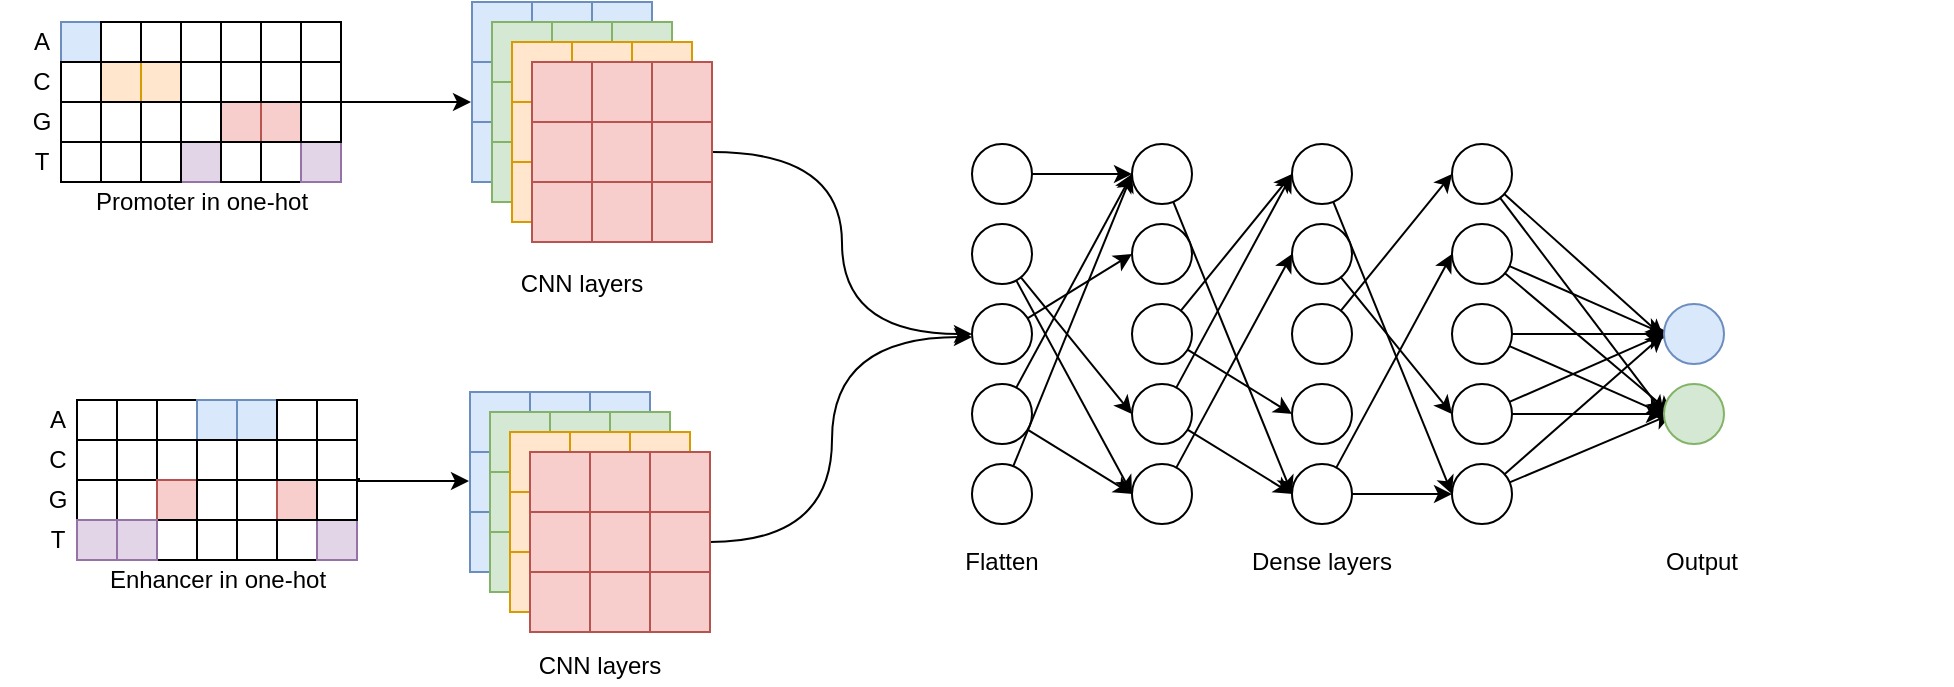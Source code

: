 <mxfile version="14.8.5" type="github">
  <diagram id="KxuiyelQ4g_LW83yEsCo" name="Page-1">
    <mxGraphModel dx="1673" dy="898" grid="1" gridSize="10" guides="1" tooltips="1" connect="1" arrows="1" fold="1" page="1" pageScale="1" pageWidth="4681" pageHeight="3300" math="0" shadow="0">
      <root>
        <mxCell id="0" />
        <mxCell id="1" parent="0" />
        <mxCell id="DCVeUOY5UcHhxP_ibhvg-289" style="edgeStyle=orthogonalEdgeStyle;rounded=0;orthogonalLoop=1;jettySize=auto;html=1;" edge="1" parent="1">
          <mxGeometry relative="1" as="geometry">
            <mxPoint x="529.5" y="220" as="targetPoint" />
            <mxPoint x="464.5" y="220" as="sourcePoint" />
            <Array as="points">
              <mxPoint x="464.5" y="220" />
            </Array>
          </mxGeometry>
        </mxCell>
        <mxCell id="44AiBCDxBOzTBdy34bFM-65" value="&lt;div&gt;Promoter in one-hot&lt;/div&gt;" style="text;html=1;strokeColor=none;fillColor=none;align=center;verticalAlign=middle;whiteSpace=wrap;rounded=0;" parent="1" vertex="1">
          <mxGeometry x="314.5" y="260" width="160" height="20" as="geometry" />
        </mxCell>
        <mxCell id="DCVeUOY5UcHhxP_ibhvg-291" style="edgeStyle=orthogonalEdgeStyle;rounded=0;orthogonalLoop=1;jettySize=auto;html=1;exitX=1;exitY=1;exitDx=0;exitDy=0;" edge="1" parent="1">
          <mxGeometry relative="1" as="geometry">
            <mxPoint x="473.5" y="408" as="sourcePoint" />
            <mxPoint x="528.5" y="409.5" as="targetPoint" />
            <Array as="points">
              <mxPoint x="473.5" y="409.5" />
            </Array>
          </mxGeometry>
        </mxCell>
        <mxCell id="DCVeUOY5UcHhxP_ibhvg-327" value="G" style="text;html=1;strokeColor=none;fillColor=none;align=center;verticalAlign=middle;whiteSpace=wrap;rounded=0;" vertex="1" parent="1">
          <mxGeometry x="294.5" y="220" width="40" height="20" as="geometry" />
        </mxCell>
        <mxCell id="DCVeUOY5UcHhxP_ibhvg-328" value="T" style="text;html=1;strokeColor=none;fillColor=none;align=center;verticalAlign=middle;whiteSpace=wrap;rounded=0;" vertex="1" parent="1">
          <mxGeometry x="294.5" y="240" width="40" height="20" as="geometry" />
        </mxCell>
        <mxCell id="DCVeUOY5UcHhxP_ibhvg-329" value="&lt;div&gt;A&lt;/div&gt;" style="text;html=1;strokeColor=none;fillColor=none;align=center;verticalAlign=middle;whiteSpace=wrap;rounded=0;" vertex="1" parent="1">
          <mxGeometry x="294.5" y="180" width="40" height="20" as="geometry" />
        </mxCell>
        <mxCell id="DCVeUOY5UcHhxP_ibhvg-330" value="C" style="text;html=1;strokeColor=none;fillColor=none;align=center;verticalAlign=middle;whiteSpace=wrap;rounded=0;" vertex="1" parent="1">
          <mxGeometry x="294.5" y="200" width="40" height="20" as="geometry" />
        </mxCell>
        <mxCell id="DCVeUOY5UcHhxP_ibhvg-331" value="" style="whiteSpace=wrap;html=1;aspect=fixed;fillColor=#dae8fc;strokeColor=#6c8ebf;" vertex="1" parent="1">
          <mxGeometry x="324.5" y="180" width="20" height="20" as="geometry" />
        </mxCell>
        <mxCell id="DCVeUOY5UcHhxP_ibhvg-332" value="" style="whiteSpace=wrap;html=1;aspect=fixed;" vertex="1" parent="1">
          <mxGeometry x="344.5" y="200" width="20" height="20" as="geometry" />
        </mxCell>
        <mxCell id="DCVeUOY5UcHhxP_ibhvg-333" value="" style="whiteSpace=wrap;html=1;aspect=fixed;fillColor=#ffe6cc;strokeColor=#d79b00;" vertex="1" parent="1">
          <mxGeometry x="344.5" y="200" width="20" height="20" as="geometry" />
        </mxCell>
        <mxCell id="DCVeUOY5UcHhxP_ibhvg-334" value="" style="whiteSpace=wrap;html=1;aspect=fixed;fillColor=#ffe6cc;strokeColor=#d79b00;" vertex="1" parent="1">
          <mxGeometry x="364.5" y="200" width="20" height="20" as="geometry" />
        </mxCell>
        <mxCell id="DCVeUOY5UcHhxP_ibhvg-335" value="" style="whiteSpace=wrap;html=1;aspect=fixed;fillColor=#e1d5e7;strokeColor=#9673a6;" vertex="1" parent="1">
          <mxGeometry x="384.5" y="240" width="20" height="20" as="geometry" />
        </mxCell>
        <mxCell id="DCVeUOY5UcHhxP_ibhvg-336" value="" style="whiteSpace=wrap;html=1;aspect=fixed;fillColor=#f8cecc;strokeColor=#b85450;" vertex="1" parent="1">
          <mxGeometry x="404.5" y="220" width="20" height="20" as="geometry" />
        </mxCell>
        <mxCell id="DCVeUOY5UcHhxP_ibhvg-337" value="" style="whiteSpace=wrap;html=1;aspect=fixed;fillColor=#f8cecc;strokeColor=#b85450;" vertex="1" parent="1">
          <mxGeometry x="424.5" y="220" width="20" height="20" as="geometry" />
        </mxCell>
        <mxCell id="DCVeUOY5UcHhxP_ibhvg-338" value="" style="rounded=0;whiteSpace=wrap;html=1;" vertex="1" parent="1">
          <mxGeometry x="324.5" y="200" width="20" height="20" as="geometry" />
        </mxCell>
        <mxCell id="DCVeUOY5UcHhxP_ibhvg-339" value="" style="rounded=0;whiteSpace=wrap;html=1;" vertex="1" parent="1">
          <mxGeometry x="324.5" y="220" width="20" height="20" as="geometry" />
        </mxCell>
        <mxCell id="DCVeUOY5UcHhxP_ibhvg-340" value="" style="rounded=0;whiteSpace=wrap;html=1;" vertex="1" parent="1">
          <mxGeometry x="344.5" y="220" width="20" height="20" as="geometry" />
        </mxCell>
        <mxCell id="DCVeUOY5UcHhxP_ibhvg-341" value="" style="rounded=0;whiteSpace=wrap;html=1;" vertex="1" parent="1">
          <mxGeometry x="364.5" y="220" width="20" height="20" as="geometry" />
        </mxCell>
        <mxCell id="DCVeUOY5UcHhxP_ibhvg-342" value="" style="rounded=0;whiteSpace=wrap;html=1;" vertex="1" parent="1">
          <mxGeometry x="384.5" y="220" width="20" height="20" as="geometry" />
        </mxCell>
        <mxCell id="DCVeUOY5UcHhxP_ibhvg-343" value="" style="rounded=0;whiteSpace=wrap;html=1;" vertex="1" parent="1">
          <mxGeometry x="364.5" y="240" width="20" height="20" as="geometry" />
        </mxCell>
        <mxCell id="DCVeUOY5UcHhxP_ibhvg-344" value="" style="rounded=0;whiteSpace=wrap;html=1;" vertex="1" parent="1">
          <mxGeometry x="324.5" y="240" width="20" height="20" as="geometry" />
        </mxCell>
        <mxCell id="DCVeUOY5UcHhxP_ibhvg-345" value="" style="rounded=0;whiteSpace=wrap;html=1;" vertex="1" parent="1">
          <mxGeometry x="344.5" y="240" width="20" height="20" as="geometry" />
        </mxCell>
        <mxCell id="DCVeUOY5UcHhxP_ibhvg-346" value="" style="rounded=0;whiteSpace=wrap;html=1;" vertex="1" parent="1">
          <mxGeometry x="404.5" y="240" width="20" height="20" as="geometry" />
        </mxCell>
        <mxCell id="DCVeUOY5UcHhxP_ibhvg-347" value="" style="rounded=0;whiteSpace=wrap;html=1;" vertex="1" parent="1">
          <mxGeometry x="424.5" y="240" width="20" height="20" as="geometry" />
        </mxCell>
        <mxCell id="DCVeUOY5UcHhxP_ibhvg-348" value="" style="rounded=0;whiteSpace=wrap;html=1;" vertex="1" parent="1">
          <mxGeometry x="344.5" y="180" width="20" height="20" as="geometry" />
        </mxCell>
        <mxCell id="DCVeUOY5UcHhxP_ibhvg-349" value="" style="rounded=0;whiteSpace=wrap;html=1;" vertex="1" parent="1">
          <mxGeometry x="364.5" y="180" width="20" height="20" as="geometry" />
        </mxCell>
        <mxCell id="DCVeUOY5UcHhxP_ibhvg-350" value="" style="rounded=0;whiteSpace=wrap;html=1;" vertex="1" parent="1">
          <mxGeometry x="384.5" y="180" width="20" height="20" as="geometry" />
        </mxCell>
        <mxCell id="DCVeUOY5UcHhxP_ibhvg-351" value="" style="rounded=0;whiteSpace=wrap;html=1;" vertex="1" parent="1">
          <mxGeometry x="404.5" y="180" width="20" height="20" as="geometry" />
        </mxCell>
        <mxCell id="DCVeUOY5UcHhxP_ibhvg-352" value="" style="rounded=0;whiteSpace=wrap;html=1;" vertex="1" parent="1">
          <mxGeometry x="384.5" y="200" width="20" height="20" as="geometry" />
        </mxCell>
        <mxCell id="DCVeUOY5UcHhxP_ibhvg-353" value="" style="rounded=0;whiteSpace=wrap;html=1;" vertex="1" parent="1">
          <mxGeometry x="404.5" y="200" width="20" height="20" as="geometry" />
        </mxCell>
        <mxCell id="DCVeUOY5UcHhxP_ibhvg-354" value="" style="rounded=0;whiteSpace=wrap;html=1;" vertex="1" parent="1">
          <mxGeometry x="424.5" y="200" width="20" height="20" as="geometry" />
        </mxCell>
        <mxCell id="DCVeUOY5UcHhxP_ibhvg-355" value="" style="rounded=0;whiteSpace=wrap;html=1;" vertex="1" parent="1">
          <mxGeometry x="424.5" y="180" width="20" height="20" as="geometry" />
        </mxCell>
        <mxCell id="DCVeUOY5UcHhxP_ibhvg-356" value="" style="whiteSpace=wrap;html=1;aspect=fixed;fillColor=#e1d5e7;strokeColor=#9673a6;" vertex="1" parent="1">
          <mxGeometry x="444.5" y="240" width="20" height="20" as="geometry" />
        </mxCell>
        <mxCell id="DCVeUOY5UcHhxP_ibhvg-357" value="" style="rounded=0;whiteSpace=wrap;html=1;" vertex="1" parent="1">
          <mxGeometry x="444.5" y="220" width="20" height="20" as="geometry" />
        </mxCell>
        <mxCell id="DCVeUOY5UcHhxP_ibhvg-358" value="" style="rounded=0;whiteSpace=wrap;html=1;" vertex="1" parent="1">
          <mxGeometry x="444.5" y="180" width="20" height="20" as="geometry" />
        </mxCell>
        <mxCell id="DCVeUOY5UcHhxP_ibhvg-359" value="" style="rounded=0;whiteSpace=wrap;html=1;" vertex="1" parent="1">
          <mxGeometry x="444.5" y="200" width="20" height="20" as="geometry" />
        </mxCell>
        <mxCell id="DCVeUOY5UcHhxP_ibhvg-360" value="&lt;div&gt;Enhancer in one-hot&lt;/div&gt;" style="text;html=1;strokeColor=none;fillColor=none;align=center;verticalAlign=middle;whiteSpace=wrap;rounded=0;" vertex="1" parent="1">
          <mxGeometry x="322.5" y="449" width="160" height="20" as="geometry" />
        </mxCell>
        <mxCell id="DCVeUOY5UcHhxP_ibhvg-361" value="G" style="text;html=1;strokeColor=none;fillColor=none;align=center;verticalAlign=middle;whiteSpace=wrap;rounded=0;" vertex="1" parent="1">
          <mxGeometry x="302.5" y="409" width="40" height="20" as="geometry" />
        </mxCell>
        <mxCell id="DCVeUOY5UcHhxP_ibhvg-362" value="T" style="text;html=1;strokeColor=none;fillColor=none;align=center;verticalAlign=middle;whiteSpace=wrap;rounded=0;" vertex="1" parent="1">
          <mxGeometry x="302.5" y="429" width="40" height="20" as="geometry" />
        </mxCell>
        <mxCell id="DCVeUOY5UcHhxP_ibhvg-363" value="&lt;div&gt;A&lt;/div&gt;" style="text;html=1;strokeColor=none;fillColor=none;align=center;verticalAlign=middle;whiteSpace=wrap;rounded=0;" vertex="1" parent="1">
          <mxGeometry x="302.5" y="369" width="40" height="20" as="geometry" />
        </mxCell>
        <mxCell id="DCVeUOY5UcHhxP_ibhvg-364" value="C" style="text;html=1;strokeColor=none;fillColor=none;align=center;verticalAlign=middle;whiteSpace=wrap;rounded=0;" vertex="1" parent="1">
          <mxGeometry x="302.5" y="389" width="40" height="20" as="geometry" />
        </mxCell>
        <mxCell id="DCVeUOY5UcHhxP_ibhvg-365" value="" style="whiteSpace=wrap;html=1;aspect=fixed;" vertex="1" parent="1">
          <mxGeometry x="332.5" y="369" width="20" height="20" as="geometry" />
        </mxCell>
        <mxCell id="DCVeUOY5UcHhxP_ibhvg-366" value="" style="whiteSpace=wrap;html=1;aspect=fixed;" vertex="1" parent="1">
          <mxGeometry x="352.5" y="389" width="20" height="20" as="geometry" />
        </mxCell>
        <mxCell id="DCVeUOY5UcHhxP_ibhvg-367" value="" style="whiteSpace=wrap;html=1;aspect=fixed;" vertex="1" parent="1">
          <mxGeometry x="352.5" y="389" width="20" height="20" as="geometry" />
        </mxCell>
        <mxCell id="DCVeUOY5UcHhxP_ibhvg-368" value="" style="whiteSpace=wrap;html=1;aspect=fixed;" vertex="1" parent="1">
          <mxGeometry x="372.5" y="389" width="20" height="20" as="geometry" />
        </mxCell>
        <mxCell id="DCVeUOY5UcHhxP_ibhvg-369" value="" style="whiteSpace=wrap;html=1;aspect=fixed;" vertex="1" parent="1">
          <mxGeometry x="392.5" y="429" width="20" height="20" as="geometry" />
        </mxCell>
        <mxCell id="DCVeUOY5UcHhxP_ibhvg-370" value="" style="whiteSpace=wrap;html=1;aspect=fixed;" vertex="1" parent="1">
          <mxGeometry x="412.5" y="409" width="20" height="20" as="geometry" />
        </mxCell>
        <mxCell id="DCVeUOY5UcHhxP_ibhvg-371" value="" style="whiteSpace=wrap;html=1;aspect=fixed;fillColor=#f8cecc;strokeColor=#b85450;" vertex="1" parent="1">
          <mxGeometry x="432.5" y="409" width="20" height="20" as="geometry" />
        </mxCell>
        <mxCell id="DCVeUOY5UcHhxP_ibhvg-372" value="" style="rounded=0;whiteSpace=wrap;html=1;" vertex="1" parent="1">
          <mxGeometry x="332.5" y="389" width="20" height="20" as="geometry" />
        </mxCell>
        <mxCell id="DCVeUOY5UcHhxP_ibhvg-373" value="" style="rounded=0;whiteSpace=wrap;html=1;" vertex="1" parent="1">
          <mxGeometry x="332.5" y="409" width="20" height="20" as="geometry" />
        </mxCell>
        <mxCell id="DCVeUOY5UcHhxP_ibhvg-374" value="" style="rounded=0;whiteSpace=wrap;html=1;" vertex="1" parent="1">
          <mxGeometry x="352.5" y="409" width="20" height="20" as="geometry" />
        </mxCell>
        <mxCell id="DCVeUOY5UcHhxP_ibhvg-375" value="" style="rounded=0;whiteSpace=wrap;html=1;fillColor=#f8cecc;strokeColor=#b85450;" vertex="1" parent="1">
          <mxGeometry x="372.5" y="409" width="20" height="20" as="geometry" />
        </mxCell>
        <mxCell id="DCVeUOY5UcHhxP_ibhvg-376" value="" style="rounded=0;whiteSpace=wrap;html=1;" vertex="1" parent="1">
          <mxGeometry x="392.5" y="409" width="20" height="20" as="geometry" />
        </mxCell>
        <mxCell id="DCVeUOY5UcHhxP_ibhvg-377" value="" style="rounded=0;whiteSpace=wrap;html=1;" vertex="1" parent="1">
          <mxGeometry x="372.5" y="429" width="20" height="20" as="geometry" />
        </mxCell>
        <mxCell id="DCVeUOY5UcHhxP_ibhvg-378" value="" style="rounded=0;whiteSpace=wrap;html=1;fillColor=#e1d5e7;strokeColor=#9673a6;" vertex="1" parent="1">
          <mxGeometry x="332.5" y="429" width="20" height="20" as="geometry" />
        </mxCell>
        <mxCell id="DCVeUOY5UcHhxP_ibhvg-379" value="" style="rounded=0;whiteSpace=wrap;html=1;fillColor=#e1d5e7;strokeColor=#9673a6;" vertex="1" parent="1">
          <mxGeometry x="352.5" y="429" width="20" height="20" as="geometry" />
        </mxCell>
        <mxCell id="DCVeUOY5UcHhxP_ibhvg-380" value="" style="rounded=0;whiteSpace=wrap;html=1;" vertex="1" parent="1">
          <mxGeometry x="412.5" y="429" width="20" height="20" as="geometry" />
        </mxCell>
        <mxCell id="DCVeUOY5UcHhxP_ibhvg-381" value="" style="rounded=0;whiteSpace=wrap;html=1;" vertex="1" parent="1">
          <mxGeometry x="432.5" y="429" width="20" height="20" as="geometry" />
        </mxCell>
        <mxCell id="DCVeUOY5UcHhxP_ibhvg-382" value="" style="rounded=0;whiteSpace=wrap;html=1;" vertex="1" parent="1">
          <mxGeometry x="352.5" y="369" width="20" height="20" as="geometry" />
        </mxCell>
        <mxCell id="DCVeUOY5UcHhxP_ibhvg-383" value="" style="rounded=0;whiteSpace=wrap;html=1;" vertex="1" parent="1">
          <mxGeometry x="372.5" y="369" width="20" height="20" as="geometry" />
        </mxCell>
        <mxCell id="DCVeUOY5UcHhxP_ibhvg-384" value="" style="rounded=0;whiteSpace=wrap;html=1;fillColor=#dae8fc;strokeColor=#6c8ebf;" vertex="1" parent="1">
          <mxGeometry x="392.5" y="369" width="20" height="20" as="geometry" />
        </mxCell>
        <mxCell id="DCVeUOY5UcHhxP_ibhvg-385" value="" style="rounded=0;whiteSpace=wrap;html=1;fillColor=#dae8fc;strokeColor=#6c8ebf;" vertex="1" parent="1">
          <mxGeometry x="412.5" y="369" width="20" height="20" as="geometry" />
        </mxCell>
        <mxCell id="DCVeUOY5UcHhxP_ibhvg-386" value="" style="rounded=0;whiteSpace=wrap;html=1;" vertex="1" parent="1">
          <mxGeometry x="392.5" y="389" width="20" height="20" as="geometry" />
        </mxCell>
        <mxCell id="DCVeUOY5UcHhxP_ibhvg-387" value="" style="rounded=0;whiteSpace=wrap;html=1;" vertex="1" parent="1">
          <mxGeometry x="412.5" y="389" width="20" height="20" as="geometry" />
        </mxCell>
        <mxCell id="DCVeUOY5UcHhxP_ibhvg-388" value="" style="rounded=0;whiteSpace=wrap;html=1;" vertex="1" parent="1">
          <mxGeometry x="432.5" y="389" width="20" height="20" as="geometry" />
        </mxCell>
        <mxCell id="DCVeUOY5UcHhxP_ibhvg-389" value="" style="rounded=0;whiteSpace=wrap;html=1;" vertex="1" parent="1">
          <mxGeometry x="432.5" y="369" width="20" height="20" as="geometry" />
        </mxCell>
        <mxCell id="DCVeUOY5UcHhxP_ibhvg-390" value="" style="whiteSpace=wrap;html=1;aspect=fixed;fillColor=#e1d5e7;strokeColor=#9673a6;" vertex="1" parent="1">
          <mxGeometry x="452.5" y="429" width="20" height="20" as="geometry" />
        </mxCell>
        <mxCell id="DCVeUOY5UcHhxP_ibhvg-391" value="" style="rounded=0;whiteSpace=wrap;html=1;" vertex="1" parent="1">
          <mxGeometry x="452.5" y="409" width="20" height="20" as="geometry" />
        </mxCell>
        <mxCell id="DCVeUOY5UcHhxP_ibhvg-392" value="" style="rounded=0;whiteSpace=wrap;html=1;" vertex="1" parent="1">
          <mxGeometry x="452.5" y="369" width="20" height="20" as="geometry" />
        </mxCell>
        <mxCell id="DCVeUOY5UcHhxP_ibhvg-393" value="" style="rounded=0;whiteSpace=wrap;html=1;" vertex="1" parent="1">
          <mxGeometry x="452.5" y="389" width="20" height="20" as="geometry" />
        </mxCell>
        <mxCell id="DCVeUOY5UcHhxP_ibhvg-394" style="edgeStyle=none;rounded=0;orthogonalLoop=1;jettySize=auto;html=1;entryX=0;entryY=0.5;entryDx=0;entryDy=0;" edge="1" parent="1" source="DCVeUOY5UcHhxP_ibhvg-395" target="DCVeUOY5UcHhxP_ibhvg-407">
          <mxGeometry relative="1" as="geometry" />
        </mxCell>
        <mxCell id="DCVeUOY5UcHhxP_ibhvg-395" value="" style="ellipse;whiteSpace=wrap;html=1;aspect=fixed;" vertex="1" parent="1">
          <mxGeometry x="780" y="241" width="30" height="30" as="geometry" />
        </mxCell>
        <mxCell id="DCVeUOY5UcHhxP_ibhvg-396" style="edgeStyle=none;rounded=1;jumpSize=20;orthogonalLoop=1;jettySize=auto;html=1;entryX=0;entryY=0.5;entryDx=0;entryDy=0;strokeWidth=1;" edge="1" parent="1" source="DCVeUOY5UcHhxP_ibhvg-398" target="DCVeUOY5UcHhxP_ibhvg-416">
          <mxGeometry relative="1" as="geometry" />
        </mxCell>
        <mxCell id="DCVeUOY5UcHhxP_ibhvg-397" style="edgeStyle=none;rounded=1;jumpSize=20;orthogonalLoop=1;jettySize=auto;html=1;entryX=0;entryY=0.5;entryDx=0;entryDy=0;strokeWidth=1;" edge="1" parent="1" source="DCVeUOY5UcHhxP_ibhvg-398" target="DCVeUOY5UcHhxP_ibhvg-414">
          <mxGeometry relative="1" as="geometry" />
        </mxCell>
        <mxCell id="DCVeUOY5UcHhxP_ibhvg-398" value="" style="ellipse;whiteSpace=wrap;html=1;aspect=fixed;" vertex="1" parent="1">
          <mxGeometry x="780" y="281" width="30" height="30" as="geometry" />
        </mxCell>
        <mxCell id="DCVeUOY5UcHhxP_ibhvg-399" style="rounded=1;jumpSize=20;orthogonalLoop=1;jettySize=auto;html=1;entryX=0;entryY=0.5;entryDx=0;entryDy=0;strokeWidth=1;" edge="1" parent="1" source="DCVeUOY5UcHhxP_ibhvg-400" target="DCVeUOY5UcHhxP_ibhvg-408">
          <mxGeometry relative="1" as="geometry" />
        </mxCell>
        <mxCell id="DCVeUOY5UcHhxP_ibhvg-400" value="" style="ellipse;whiteSpace=wrap;html=1;aspect=fixed;" vertex="1" parent="1">
          <mxGeometry x="780" y="321" width="30" height="30" as="geometry" />
        </mxCell>
        <mxCell id="DCVeUOY5UcHhxP_ibhvg-401" style="rounded=1;jumpSize=20;orthogonalLoop=1;jettySize=auto;html=1;entryX=0;entryY=0.5;entryDx=0;entryDy=0;strokeWidth=1;" edge="1" parent="1" source="DCVeUOY5UcHhxP_ibhvg-403" target="DCVeUOY5UcHhxP_ibhvg-407">
          <mxGeometry relative="1" as="geometry" />
        </mxCell>
        <mxCell id="DCVeUOY5UcHhxP_ibhvg-402" style="edgeStyle=none;rounded=1;jumpSize=20;orthogonalLoop=1;jettySize=auto;html=1;entryX=0;entryY=0.5;entryDx=0;entryDy=0;strokeWidth=1;" edge="1" parent="1" source="DCVeUOY5UcHhxP_ibhvg-403" target="DCVeUOY5UcHhxP_ibhvg-416">
          <mxGeometry relative="1" as="geometry" />
        </mxCell>
        <mxCell id="DCVeUOY5UcHhxP_ibhvg-403" value="" style="ellipse;whiteSpace=wrap;html=1;aspect=fixed;" vertex="1" parent="1">
          <mxGeometry x="780" y="361" width="30" height="30" as="geometry" />
        </mxCell>
        <mxCell id="DCVeUOY5UcHhxP_ibhvg-404" style="edgeStyle=none;rounded=1;jumpSize=20;orthogonalLoop=1;jettySize=auto;html=1;entryX=0;entryY=0.5;entryDx=0;entryDy=0;strokeWidth=1;" edge="1" parent="1" source="DCVeUOY5UcHhxP_ibhvg-405" target="DCVeUOY5UcHhxP_ibhvg-407">
          <mxGeometry relative="1" as="geometry" />
        </mxCell>
        <mxCell id="DCVeUOY5UcHhxP_ibhvg-405" value="" style="ellipse;whiteSpace=wrap;html=1;aspect=fixed;" vertex="1" parent="1">
          <mxGeometry x="780" y="401" width="30" height="30" as="geometry" />
        </mxCell>
        <mxCell id="DCVeUOY5UcHhxP_ibhvg-406" style="edgeStyle=none;rounded=1;jumpSize=20;orthogonalLoop=1;jettySize=auto;html=1;entryX=0;entryY=0.5;entryDx=0;entryDy=0;strokeWidth=1;" edge="1" parent="1" source="DCVeUOY5UcHhxP_ibhvg-407" target="DCVeUOY5UcHhxP_ibhvg-428">
          <mxGeometry relative="1" as="geometry" />
        </mxCell>
        <mxCell id="DCVeUOY5UcHhxP_ibhvg-407" value="" style="ellipse;whiteSpace=wrap;html=1;aspect=fixed;" vertex="1" parent="1">
          <mxGeometry x="860" y="241" width="30" height="30" as="geometry" />
        </mxCell>
        <mxCell id="DCVeUOY5UcHhxP_ibhvg-408" value="" style="ellipse;whiteSpace=wrap;html=1;aspect=fixed;" vertex="1" parent="1">
          <mxGeometry x="860" y="281" width="30" height="30" as="geometry" />
        </mxCell>
        <mxCell id="DCVeUOY5UcHhxP_ibhvg-409" style="edgeStyle=none;rounded=1;jumpSize=20;orthogonalLoop=1;jettySize=auto;html=1;entryX=0;entryY=0.5;entryDx=0;entryDy=0;strokeWidth=1;" edge="1" parent="1" source="DCVeUOY5UcHhxP_ibhvg-411" target="DCVeUOY5UcHhxP_ibhvg-425">
          <mxGeometry relative="1" as="geometry" />
        </mxCell>
        <mxCell id="DCVeUOY5UcHhxP_ibhvg-410" style="edgeStyle=none;rounded=1;jumpSize=20;orthogonalLoop=1;jettySize=auto;html=1;entryX=0;entryY=0.5;entryDx=0;entryDy=0;strokeWidth=1;" edge="1" parent="1" source="DCVeUOY5UcHhxP_ibhvg-411" target="DCVeUOY5UcHhxP_ibhvg-420">
          <mxGeometry relative="1" as="geometry" />
        </mxCell>
        <mxCell id="DCVeUOY5UcHhxP_ibhvg-411" value="" style="ellipse;whiteSpace=wrap;html=1;aspect=fixed;" vertex="1" parent="1">
          <mxGeometry x="860" y="321" width="30" height="30" as="geometry" />
        </mxCell>
        <mxCell id="DCVeUOY5UcHhxP_ibhvg-412" style="edgeStyle=none;rounded=1;jumpSize=20;orthogonalLoop=1;jettySize=auto;html=1;entryX=0;entryY=0.5;entryDx=0;entryDy=0;strokeWidth=1;" edge="1" parent="1" source="DCVeUOY5UcHhxP_ibhvg-414" target="DCVeUOY5UcHhxP_ibhvg-420">
          <mxGeometry relative="1" as="geometry" />
        </mxCell>
        <mxCell id="DCVeUOY5UcHhxP_ibhvg-413" style="edgeStyle=none;rounded=1;jumpSize=20;orthogonalLoop=1;jettySize=auto;html=1;entryX=0;entryY=0.5;entryDx=0;entryDy=0;strokeWidth=1;" edge="1" parent="1" source="DCVeUOY5UcHhxP_ibhvg-414" target="DCVeUOY5UcHhxP_ibhvg-428">
          <mxGeometry relative="1" as="geometry" />
        </mxCell>
        <mxCell id="DCVeUOY5UcHhxP_ibhvg-414" value="" style="ellipse;whiteSpace=wrap;html=1;aspect=fixed;" vertex="1" parent="1">
          <mxGeometry x="860" y="361" width="30" height="30" as="geometry" />
        </mxCell>
        <mxCell id="DCVeUOY5UcHhxP_ibhvg-415" style="edgeStyle=none;rounded=1;jumpSize=20;orthogonalLoop=1;jettySize=auto;html=1;entryX=0;entryY=0.5;entryDx=0;entryDy=0;strokeWidth=1;" edge="1" parent="1" source="DCVeUOY5UcHhxP_ibhvg-416" target="DCVeUOY5UcHhxP_ibhvg-422">
          <mxGeometry relative="1" as="geometry" />
        </mxCell>
        <mxCell id="DCVeUOY5UcHhxP_ibhvg-416" value="" style="ellipse;whiteSpace=wrap;html=1;aspect=fixed;" vertex="1" parent="1">
          <mxGeometry x="860" y="401" width="30" height="30" as="geometry" />
        </mxCell>
        <mxCell id="DCVeUOY5UcHhxP_ibhvg-417" value="Dense layers" style="text;html=1;strokeColor=none;fillColor=none;align=center;verticalAlign=middle;whiteSpace=wrap;rounded=0;" vertex="1" parent="1">
          <mxGeometry x="830" y="440" width="250" height="20" as="geometry" />
        </mxCell>
        <mxCell id="DCVeUOY5UcHhxP_ibhvg-418" value="Flatten" style="text;html=1;strokeColor=none;fillColor=none;align=center;verticalAlign=middle;whiteSpace=wrap;rounded=0;" vertex="1" parent="1">
          <mxGeometry x="670" y="440" width="250" height="20" as="geometry" />
        </mxCell>
        <mxCell id="DCVeUOY5UcHhxP_ibhvg-419" style="edgeStyle=none;rounded=1;jumpSize=20;orthogonalLoop=1;jettySize=auto;html=1;entryX=0;entryY=0.5;entryDx=0;entryDy=0;strokeWidth=1;" edge="1" parent="1" source="DCVeUOY5UcHhxP_ibhvg-420" target="DCVeUOY5UcHhxP_ibhvg-443">
          <mxGeometry relative="1" as="geometry" />
        </mxCell>
        <mxCell id="DCVeUOY5UcHhxP_ibhvg-420" value="" style="ellipse;whiteSpace=wrap;html=1;aspect=fixed;" vertex="1" parent="1">
          <mxGeometry x="940" y="241" width="30" height="30" as="geometry" />
        </mxCell>
        <mxCell id="DCVeUOY5UcHhxP_ibhvg-421" style="edgeStyle=none;rounded=1;jumpSize=20;orthogonalLoop=1;jettySize=auto;html=1;entryX=0;entryY=0.5;entryDx=0;entryDy=0;strokeWidth=1;" edge="1" parent="1" source="DCVeUOY5UcHhxP_ibhvg-422" target="DCVeUOY5UcHhxP_ibhvg-440">
          <mxGeometry relative="1" as="geometry" />
        </mxCell>
        <mxCell id="DCVeUOY5UcHhxP_ibhvg-422" value="" style="ellipse;whiteSpace=wrap;html=1;aspect=fixed;" vertex="1" parent="1">
          <mxGeometry x="940" y="281" width="30" height="30" as="geometry" />
        </mxCell>
        <mxCell id="DCVeUOY5UcHhxP_ibhvg-423" style="edgeStyle=none;rounded=1;jumpSize=20;orthogonalLoop=1;jettySize=auto;html=1;entryX=0;entryY=0.5;entryDx=0;entryDy=0;strokeWidth=1;" edge="1" parent="1" source="DCVeUOY5UcHhxP_ibhvg-424" target="DCVeUOY5UcHhxP_ibhvg-431">
          <mxGeometry relative="1" as="geometry" />
        </mxCell>
        <mxCell id="DCVeUOY5UcHhxP_ibhvg-424" value="" style="ellipse;whiteSpace=wrap;html=1;aspect=fixed;" vertex="1" parent="1">
          <mxGeometry x="940" y="321" width="30" height="30" as="geometry" />
        </mxCell>
        <mxCell id="DCVeUOY5UcHhxP_ibhvg-425" value="" style="ellipse;whiteSpace=wrap;html=1;aspect=fixed;" vertex="1" parent="1">
          <mxGeometry x="940" y="361" width="30" height="30" as="geometry" />
        </mxCell>
        <mxCell id="DCVeUOY5UcHhxP_ibhvg-426" style="edgeStyle=none;rounded=1;jumpSize=20;orthogonalLoop=1;jettySize=auto;html=1;entryX=0;entryY=0.5;entryDx=0;entryDy=0;strokeWidth=1;" edge="1" parent="1" source="DCVeUOY5UcHhxP_ibhvg-428" target="DCVeUOY5UcHhxP_ibhvg-434">
          <mxGeometry relative="1" as="geometry" />
        </mxCell>
        <mxCell id="DCVeUOY5UcHhxP_ibhvg-427" style="edgeStyle=none;rounded=1;jumpSize=20;orthogonalLoop=1;jettySize=auto;html=1;entryX=0;entryY=0.5;entryDx=0;entryDy=0;strokeWidth=1;" edge="1" parent="1" source="DCVeUOY5UcHhxP_ibhvg-428" target="DCVeUOY5UcHhxP_ibhvg-443">
          <mxGeometry relative="1" as="geometry" />
        </mxCell>
        <mxCell id="DCVeUOY5UcHhxP_ibhvg-428" value="" style="ellipse;whiteSpace=wrap;html=1;aspect=fixed;" vertex="1" parent="1">
          <mxGeometry x="940" y="401" width="30" height="30" as="geometry" />
        </mxCell>
        <mxCell id="DCVeUOY5UcHhxP_ibhvg-429" style="edgeStyle=none;rounded=1;jumpSize=20;orthogonalLoop=1;jettySize=auto;html=1;entryX=0;entryY=0.5;entryDx=0;entryDy=0;strokeWidth=1;" edge="1" parent="1" source="DCVeUOY5UcHhxP_ibhvg-431" target="DCVeUOY5UcHhxP_ibhvg-446">
          <mxGeometry relative="1" as="geometry" />
        </mxCell>
        <mxCell id="DCVeUOY5UcHhxP_ibhvg-430" style="edgeStyle=none;rounded=1;jumpSize=20;orthogonalLoop=1;jettySize=auto;html=1;strokeWidth=1;entryX=-0.001;entryY=0.557;entryDx=0;entryDy=0;entryPerimeter=0;" edge="1" parent="1" source="DCVeUOY5UcHhxP_ibhvg-431" target="DCVeUOY5UcHhxP_ibhvg-445">
          <mxGeometry relative="1" as="geometry">
            <mxPoint x="1120" y="336.0" as="targetPoint" />
          </mxGeometry>
        </mxCell>
        <mxCell id="DCVeUOY5UcHhxP_ibhvg-431" value="" style="ellipse;whiteSpace=wrap;html=1;aspect=fixed;" vertex="1" parent="1">
          <mxGeometry x="1020" y="241" width="30" height="30" as="geometry" />
        </mxCell>
        <mxCell id="DCVeUOY5UcHhxP_ibhvg-432" style="edgeStyle=none;rounded=1;jumpSize=20;orthogonalLoop=1;jettySize=auto;html=1;entryX=0;entryY=0.5;entryDx=0;entryDy=0;strokeWidth=1;" edge="1" parent="1" source="DCVeUOY5UcHhxP_ibhvg-434" target="DCVeUOY5UcHhxP_ibhvg-445">
          <mxGeometry relative="1" as="geometry" />
        </mxCell>
        <mxCell id="DCVeUOY5UcHhxP_ibhvg-433" style="edgeStyle=none;rounded=1;jumpSize=20;orthogonalLoop=1;jettySize=auto;html=1;strokeWidth=1;" edge="1" parent="1" source="DCVeUOY5UcHhxP_ibhvg-434">
          <mxGeometry relative="1" as="geometry">
            <mxPoint x="1130" y="376" as="targetPoint" />
          </mxGeometry>
        </mxCell>
        <mxCell id="DCVeUOY5UcHhxP_ibhvg-434" value="" style="ellipse;whiteSpace=wrap;html=1;aspect=fixed;" vertex="1" parent="1">
          <mxGeometry x="1020" y="281" width="30" height="30" as="geometry" />
        </mxCell>
        <mxCell id="DCVeUOY5UcHhxP_ibhvg-435" style="edgeStyle=none;rounded=1;jumpSize=20;orthogonalLoop=1;jettySize=auto;html=1;entryX=0;entryY=0.5;entryDx=0;entryDy=0;strokeWidth=1;" edge="1" parent="1" source="DCVeUOY5UcHhxP_ibhvg-437" target="DCVeUOY5UcHhxP_ibhvg-446">
          <mxGeometry relative="1" as="geometry" />
        </mxCell>
        <mxCell id="DCVeUOY5UcHhxP_ibhvg-436" style="edgeStyle=none;rounded=1;jumpSize=20;orthogonalLoop=1;jettySize=auto;html=1;strokeWidth=1;" edge="1" parent="1" source="DCVeUOY5UcHhxP_ibhvg-437">
          <mxGeometry relative="1" as="geometry">
            <mxPoint x="1130" y="336" as="targetPoint" />
          </mxGeometry>
        </mxCell>
        <mxCell id="DCVeUOY5UcHhxP_ibhvg-437" value="" style="ellipse;whiteSpace=wrap;html=1;aspect=fixed;" vertex="1" parent="1">
          <mxGeometry x="1020" y="321" width="30" height="30" as="geometry" />
        </mxCell>
        <mxCell id="DCVeUOY5UcHhxP_ibhvg-438" style="edgeStyle=none;rounded=1;jumpSize=20;orthogonalLoop=1;jettySize=auto;html=1;entryX=0;entryY=0.5;entryDx=0;entryDy=0;strokeWidth=1;" edge="1" parent="1" source="DCVeUOY5UcHhxP_ibhvg-440" target="DCVeUOY5UcHhxP_ibhvg-445">
          <mxGeometry relative="1" as="geometry" />
        </mxCell>
        <mxCell id="DCVeUOY5UcHhxP_ibhvg-439" style="edgeStyle=none;rounded=1;jumpSize=20;orthogonalLoop=1;jettySize=auto;html=1;strokeWidth=1;entryX=0;entryY=0.5;entryDx=0;entryDy=0;" edge="1" parent="1" source="DCVeUOY5UcHhxP_ibhvg-440" target="DCVeUOY5UcHhxP_ibhvg-446">
          <mxGeometry relative="1" as="geometry">
            <mxPoint x="1120" y="376.0" as="targetPoint" />
          </mxGeometry>
        </mxCell>
        <mxCell id="DCVeUOY5UcHhxP_ibhvg-440" value="" style="ellipse;whiteSpace=wrap;html=1;aspect=fixed;" vertex="1" parent="1">
          <mxGeometry x="1020" y="361" width="30" height="30" as="geometry" />
        </mxCell>
        <mxCell id="DCVeUOY5UcHhxP_ibhvg-441" style="edgeStyle=none;rounded=1;jumpSize=20;orthogonalLoop=1;jettySize=auto;html=1;strokeWidth=1;" edge="1" parent="1" source="DCVeUOY5UcHhxP_ibhvg-443">
          <mxGeometry relative="1" as="geometry">
            <mxPoint x="1130" y="376" as="targetPoint" />
          </mxGeometry>
        </mxCell>
        <mxCell id="DCVeUOY5UcHhxP_ibhvg-442" style="edgeStyle=none;rounded=1;jumpSize=20;orthogonalLoop=1;jettySize=auto;html=1;strokeWidth=1;entryX=0;entryY=0.5;entryDx=0;entryDy=0;" edge="1" parent="1" source="DCVeUOY5UcHhxP_ibhvg-443" target="DCVeUOY5UcHhxP_ibhvg-445">
          <mxGeometry relative="1" as="geometry">
            <mxPoint x="1120" y="336.0" as="targetPoint" />
          </mxGeometry>
        </mxCell>
        <mxCell id="DCVeUOY5UcHhxP_ibhvg-443" value="" style="ellipse;whiteSpace=wrap;html=1;aspect=fixed;" vertex="1" parent="1">
          <mxGeometry x="1020" y="401" width="30" height="30" as="geometry" />
        </mxCell>
        <mxCell id="DCVeUOY5UcHhxP_ibhvg-444" value="&lt;div&gt;Output&lt;/div&gt;" style="text;html=1;strokeColor=none;fillColor=none;align=center;verticalAlign=middle;whiteSpace=wrap;rounded=0;" vertex="1" parent="1">
          <mxGeometry x="1020" y="440" width="250" height="20" as="geometry" />
        </mxCell>
        <mxCell id="DCVeUOY5UcHhxP_ibhvg-445" value="" style="ellipse;whiteSpace=wrap;html=1;aspect=fixed;fillColor=#dae8fc;strokeColor=#6c8ebf;" vertex="1" parent="1">
          <mxGeometry x="1126" y="321" width="30" height="30" as="geometry" />
        </mxCell>
        <mxCell id="DCVeUOY5UcHhxP_ibhvg-446" value="" style="ellipse;whiteSpace=wrap;html=1;aspect=fixed;fillColor=#d5e8d4;strokeColor=#82b366;" vertex="1" parent="1">
          <mxGeometry x="1126" y="361" width="30" height="30" as="geometry" />
        </mxCell>
        <mxCell id="DCVeUOY5UcHhxP_ibhvg-447" value="" style="whiteSpace=wrap;html=1;aspect=fixed;fillColor=#dae8fc;strokeColor=#6c8ebf;" vertex="1" parent="1">
          <mxGeometry x="530" y="170" width="30" height="30" as="geometry" />
        </mxCell>
        <mxCell id="DCVeUOY5UcHhxP_ibhvg-448" value="" style="whiteSpace=wrap;html=1;aspect=fixed;fillColor=#dae8fc;strokeColor=#6c8ebf;" vertex="1" parent="1">
          <mxGeometry x="560" y="170" width="30" height="30" as="geometry" />
        </mxCell>
        <mxCell id="DCVeUOY5UcHhxP_ibhvg-449" value="" style="whiteSpace=wrap;html=1;aspect=fixed;fillColor=#dae8fc;strokeColor=#6c8ebf;" vertex="1" parent="1">
          <mxGeometry x="590" y="170" width="30" height="30" as="geometry" />
        </mxCell>
        <mxCell id="DCVeUOY5UcHhxP_ibhvg-450" value="" style="whiteSpace=wrap;html=1;aspect=fixed;fillColor=#dae8fc;strokeColor=#6c8ebf;" vertex="1" parent="1">
          <mxGeometry x="530" y="200" width="30" height="30" as="geometry" />
        </mxCell>
        <mxCell id="DCVeUOY5UcHhxP_ibhvg-451" value="" style="whiteSpace=wrap;html=1;aspect=fixed;fillColor=#dae8fc;strokeColor=#6c8ebf;" vertex="1" parent="1">
          <mxGeometry x="560" y="200" width="30" height="30" as="geometry" />
        </mxCell>
        <mxCell id="DCVeUOY5UcHhxP_ibhvg-452" value="" style="whiteSpace=wrap;html=1;aspect=fixed;fillColor=#dae8fc;strokeColor=#6c8ebf;" vertex="1" parent="1">
          <mxGeometry x="590" y="200" width="30" height="30" as="geometry" />
        </mxCell>
        <mxCell id="DCVeUOY5UcHhxP_ibhvg-453" value="" style="whiteSpace=wrap;html=1;aspect=fixed;fillColor=#dae8fc;strokeColor=#6c8ebf;" vertex="1" parent="1">
          <mxGeometry x="530" y="230" width="30" height="30" as="geometry" />
        </mxCell>
        <mxCell id="DCVeUOY5UcHhxP_ibhvg-454" value="" style="whiteSpace=wrap;html=1;aspect=fixed;fillColor=#dae8fc;strokeColor=#6c8ebf;" vertex="1" parent="1">
          <mxGeometry x="560" y="230" width="30" height="30" as="geometry" />
        </mxCell>
        <mxCell id="DCVeUOY5UcHhxP_ibhvg-455" value="" style="whiteSpace=wrap;html=1;aspect=fixed;fillColor=#dae8fc;strokeColor=#6c8ebf;" vertex="1" parent="1">
          <mxGeometry x="590" y="230" width="30" height="30" as="geometry" />
        </mxCell>
        <mxCell id="DCVeUOY5UcHhxP_ibhvg-456" value="" style="whiteSpace=wrap;html=1;aspect=fixed;fillColor=#d5e8d4;strokeColor=#82b366;" vertex="1" parent="1">
          <mxGeometry x="540" y="180" width="30" height="30" as="geometry" />
        </mxCell>
        <mxCell id="DCVeUOY5UcHhxP_ibhvg-457" value="" style="whiteSpace=wrap;html=1;aspect=fixed;fillColor=#d5e8d4;strokeColor=#82b366;" vertex="1" parent="1">
          <mxGeometry x="570" y="180" width="30" height="30" as="geometry" />
        </mxCell>
        <mxCell id="DCVeUOY5UcHhxP_ibhvg-458" value="" style="whiteSpace=wrap;html=1;aspect=fixed;fillColor=#d5e8d4;strokeColor=#82b366;" vertex="1" parent="1">
          <mxGeometry x="600" y="180" width="30" height="30" as="geometry" />
        </mxCell>
        <mxCell id="DCVeUOY5UcHhxP_ibhvg-459" value="" style="whiteSpace=wrap;html=1;aspect=fixed;fillColor=#d5e8d4;strokeColor=#82b366;" vertex="1" parent="1">
          <mxGeometry x="540" y="210" width="30" height="30" as="geometry" />
        </mxCell>
        <mxCell id="DCVeUOY5UcHhxP_ibhvg-460" value="" style="whiteSpace=wrap;html=1;aspect=fixed;fillColor=#d5e8d4;strokeColor=#82b366;" vertex="1" parent="1">
          <mxGeometry x="570" y="210" width="30" height="30" as="geometry" />
        </mxCell>
        <mxCell id="DCVeUOY5UcHhxP_ibhvg-461" value="" style="whiteSpace=wrap;html=1;aspect=fixed;fillColor=#d5e8d4;strokeColor=#82b366;" vertex="1" parent="1">
          <mxGeometry x="600" y="210" width="30" height="30" as="geometry" />
        </mxCell>
        <mxCell id="DCVeUOY5UcHhxP_ibhvg-462" value="" style="whiteSpace=wrap;html=1;aspect=fixed;fillColor=#d5e8d4;strokeColor=#82b366;" vertex="1" parent="1">
          <mxGeometry x="540" y="240" width="30" height="30" as="geometry" />
        </mxCell>
        <mxCell id="DCVeUOY5UcHhxP_ibhvg-463" value="" style="whiteSpace=wrap;html=1;aspect=fixed;fillColor=#d5e8d4;strokeColor=#82b366;" vertex="1" parent="1">
          <mxGeometry x="570" y="240" width="30" height="30" as="geometry" />
        </mxCell>
        <mxCell id="DCVeUOY5UcHhxP_ibhvg-464" value="" style="whiteSpace=wrap;html=1;aspect=fixed;fillColor=#d5e8d4;strokeColor=#82b366;" vertex="1" parent="1">
          <mxGeometry x="600" y="240" width="30" height="30" as="geometry" />
        </mxCell>
        <mxCell id="DCVeUOY5UcHhxP_ibhvg-465" value="" style="whiteSpace=wrap;html=1;aspect=fixed;fillColor=#ffe6cc;strokeColor=#d79b00;" vertex="1" parent="1">
          <mxGeometry x="550" y="190" width="30" height="30" as="geometry" />
        </mxCell>
        <mxCell id="DCVeUOY5UcHhxP_ibhvg-466" value="" style="whiteSpace=wrap;html=1;aspect=fixed;fillColor=#ffe6cc;strokeColor=#d79b00;" vertex="1" parent="1">
          <mxGeometry x="580" y="190" width="30" height="30" as="geometry" />
        </mxCell>
        <mxCell id="DCVeUOY5UcHhxP_ibhvg-467" value="" style="whiteSpace=wrap;html=1;aspect=fixed;fillColor=#ffe6cc;strokeColor=#d79b00;" vertex="1" parent="1">
          <mxGeometry x="610" y="190" width="30" height="30" as="geometry" />
        </mxCell>
        <mxCell id="DCVeUOY5UcHhxP_ibhvg-468" value="" style="whiteSpace=wrap;html=1;aspect=fixed;fillColor=#ffe6cc;strokeColor=#d79b00;" vertex="1" parent="1">
          <mxGeometry x="550" y="220" width="30" height="30" as="geometry" />
        </mxCell>
        <mxCell id="DCVeUOY5UcHhxP_ibhvg-469" value="" style="whiteSpace=wrap;html=1;aspect=fixed;fillColor=#ffe6cc;strokeColor=#d79b00;" vertex="1" parent="1">
          <mxGeometry x="580" y="220" width="30" height="30" as="geometry" />
        </mxCell>
        <mxCell id="DCVeUOY5UcHhxP_ibhvg-470" value="" style="whiteSpace=wrap;html=1;aspect=fixed;fillColor=#ffe6cc;strokeColor=#d79b00;" vertex="1" parent="1">
          <mxGeometry x="610" y="220" width="30" height="30" as="geometry" />
        </mxCell>
        <mxCell id="DCVeUOY5UcHhxP_ibhvg-471" value="" style="whiteSpace=wrap;html=1;aspect=fixed;fillColor=#ffe6cc;strokeColor=#d79b00;" vertex="1" parent="1">
          <mxGeometry x="550" y="250" width="30" height="30" as="geometry" />
        </mxCell>
        <mxCell id="DCVeUOY5UcHhxP_ibhvg-472" value="" style="whiteSpace=wrap;html=1;aspect=fixed;fillColor=#ffe6cc;strokeColor=#d79b00;" vertex="1" parent="1">
          <mxGeometry x="580" y="250" width="30" height="30" as="geometry" />
        </mxCell>
        <mxCell id="DCVeUOY5UcHhxP_ibhvg-473" value="" style="whiteSpace=wrap;html=1;aspect=fixed;fillColor=#ffe6cc;strokeColor=#d79b00;" vertex="1" parent="1">
          <mxGeometry x="610" y="250" width="30" height="30" as="geometry" />
        </mxCell>
        <mxCell id="DCVeUOY5UcHhxP_ibhvg-474" value="" style="whiteSpace=wrap;html=1;aspect=fixed;fillColor=#f8cecc;strokeColor=#b85450;" vertex="1" parent="1">
          <mxGeometry x="560" y="200" width="30" height="30" as="geometry" />
        </mxCell>
        <mxCell id="DCVeUOY5UcHhxP_ibhvg-475" value="" style="whiteSpace=wrap;html=1;aspect=fixed;fillColor=#f8cecc;strokeColor=#b85450;" vertex="1" parent="1">
          <mxGeometry x="590" y="200" width="30" height="30" as="geometry" />
        </mxCell>
        <mxCell id="DCVeUOY5UcHhxP_ibhvg-476" value="" style="whiteSpace=wrap;html=1;aspect=fixed;fillColor=#f8cecc;strokeColor=#b85450;" vertex="1" parent="1">
          <mxGeometry x="620" y="200" width="30" height="30" as="geometry" />
        </mxCell>
        <mxCell id="DCVeUOY5UcHhxP_ibhvg-477" value="" style="whiteSpace=wrap;html=1;aspect=fixed;fillColor=#f8cecc;strokeColor=#b85450;" vertex="1" parent="1">
          <mxGeometry x="560" y="230" width="30" height="30" as="geometry" />
        </mxCell>
        <mxCell id="DCVeUOY5UcHhxP_ibhvg-478" value="" style="whiteSpace=wrap;html=1;aspect=fixed;fillColor=#f8cecc;strokeColor=#b85450;" vertex="1" parent="1">
          <mxGeometry x="590" y="230" width="30" height="30" as="geometry" />
        </mxCell>
        <mxCell id="DCVeUOY5UcHhxP_ibhvg-479" style="edgeStyle=orthogonalEdgeStyle;curved=1;rounded=0;orthogonalLoop=1;jettySize=auto;html=1;entryX=0;entryY=0.5;entryDx=0;entryDy=0;" edge="1" parent="1" source="DCVeUOY5UcHhxP_ibhvg-480" target="DCVeUOY5UcHhxP_ibhvg-400">
          <mxGeometry relative="1" as="geometry" />
        </mxCell>
        <mxCell id="DCVeUOY5UcHhxP_ibhvg-480" value="" style="whiteSpace=wrap;html=1;aspect=fixed;fillColor=#f8cecc;strokeColor=#b85450;" vertex="1" parent="1">
          <mxGeometry x="620" y="230" width="30" height="30" as="geometry" />
        </mxCell>
        <mxCell id="DCVeUOY5UcHhxP_ibhvg-481" value="" style="whiteSpace=wrap;html=1;aspect=fixed;fillColor=#f8cecc;strokeColor=#b85450;" vertex="1" parent="1">
          <mxGeometry x="560" y="260" width="30" height="30" as="geometry" />
        </mxCell>
        <mxCell id="DCVeUOY5UcHhxP_ibhvg-482" value="" style="whiteSpace=wrap;html=1;aspect=fixed;fillColor=#f8cecc;strokeColor=#b85450;" vertex="1" parent="1">
          <mxGeometry x="590" y="260" width="30" height="30" as="geometry" />
        </mxCell>
        <mxCell id="DCVeUOY5UcHhxP_ibhvg-483" value="" style="whiteSpace=wrap;html=1;aspect=fixed;fillColor=#f8cecc;strokeColor=#b85450;" vertex="1" parent="1">
          <mxGeometry x="620" y="260" width="30" height="30" as="geometry" />
        </mxCell>
        <mxCell id="DCVeUOY5UcHhxP_ibhvg-484" value="" style="whiteSpace=wrap;html=1;aspect=fixed;fillColor=#dae8fc;strokeColor=#6c8ebf;" vertex="1" parent="1">
          <mxGeometry x="529" y="365" width="30" height="30" as="geometry" />
        </mxCell>
        <mxCell id="DCVeUOY5UcHhxP_ibhvg-485" value="" style="whiteSpace=wrap;html=1;aspect=fixed;fillColor=#dae8fc;strokeColor=#6c8ebf;" vertex="1" parent="1">
          <mxGeometry x="559" y="365" width="30" height="30" as="geometry" />
        </mxCell>
        <mxCell id="DCVeUOY5UcHhxP_ibhvg-486" value="" style="whiteSpace=wrap;html=1;aspect=fixed;fillColor=#dae8fc;strokeColor=#6c8ebf;" vertex="1" parent="1">
          <mxGeometry x="589" y="365" width="30" height="30" as="geometry" />
        </mxCell>
        <mxCell id="DCVeUOY5UcHhxP_ibhvg-487" value="" style="whiteSpace=wrap;html=1;aspect=fixed;fillColor=#dae8fc;strokeColor=#6c8ebf;" vertex="1" parent="1">
          <mxGeometry x="529" y="395" width="30" height="30" as="geometry" />
        </mxCell>
        <mxCell id="DCVeUOY5UcHhxP_ibhvg-488" value="" style="whiteSpace=wrap;html=1;aspect=fixed;fillColor=#dae8fc;strokeColor=#6c8ebf;" vertex="1" parent="1">
          <mxGeometry x="559" y="395" width="30" height="30" as="geometry" />
        </mxCell>
        <mxCell id="DCVeUOY5UcHhxP_ibhvg-489" value="" style="whiteSpace=wrap;html=1;aspect=fixed;fillColor=#dae8fc;strokeColor=#6c8ebf;" vertex="1" parent="1">
          <mxGeometry x="589" y="395" width="30" height="30" as="geometry" />
        </mxCell>
        <mxCell id="DCVeUOY5UcHhxP_ibhvg-490" value="" style="whiteSpace=wrap;html=1;aspect=fixed;fillColor=#dae8fc;strokeColor=#6c8ebf;" vertex="1" parent="1">
          <mxGeometry x="529" y="425" width="30" height="30" as="geometry" />
        </mxCell>
        <mxCell id="DCVeUOY5UcHhxP_ibhvg-491" value="" style="whiteSpace=wrap;html=1;aspect=fixed;fillColor=#dae8fc;strokeColor=#6c8ebf;" vertex="1" parent="1">
          <mxGeometry x="559" y="425" width="30" height="30" as="geometry" />
        </mxCell>
        <mxCell id="DCVeUOY5UcHhxP_ibhvg-492" value="" style="whiteSpace=wrap;html=1;aspect=fixed;fillColor=#dae8fc;strokeColor=#6c8ebf;" vertex="1" parent="1">
          <mxGeometry x="589" y="425" width="30" height="30" as="geometry" />
        </mxCell>
        <mxCell id="DCVeUOY5UcHhxP_ibhvg-493" value="" style="whiteSpace=wrap;html=1;aspect=fixed;fillColor=#d5e8d4;strokeColor=#82b366;" vertex="1" parent="1">
          <mxGeometry x="539" y="375" width="30" height="30" as="geometry" />
        </mxCell>
        <mxCell id="DCVeUOY5UcHhxP_ibhvg-494" value="" style="whiteSpace=wrap;html=1;aspect=fixed;fillColor=#d5e8d4;strokeColor=#82b366;" vertex="1" parent="1">
          <mxGeometry x="569" y="375" width="30" height="30" as="geometry" />
        </mxCell>
        <mxCell id="DCVeUOY5UcHhxP_ibhvg-495" value="" style="whiteSpace=wrap;html=1;aspect=fixed;fillColor=#d5e8d4;strokeColor=#82b366;" vertex="1" parent="1">
          <mxGeometry x="599" y="375" width="30" height="30" as="geometry" />
        </mxCell>
        <mxCell id="DCVeUOY5UcHhxP_ibhvg-496" value="" style="whiteSpace=wrap;html=1;aspect=fixed;fillColor=#d5e8d4;strokeColor=#82b366;" vertex="1" parent="1">
          <mxGeometry x="539" y="405" width="30" height="30" as="geometry" />
        </mxCell>
        <mxCell id="DCVeUOY5UcHhxP_ibhvg-497" value="" style="whiteSpace=wrap;html=1;aspect=fixed;fillColor=#d5e8d4;strokeColor=#82b366;" vertex="1" parent="1">
          <mxGeometry x="569" y="405" width="30" height="30" as="geometry" />
        </mxCell>
        <mxCell id="DCVeUOY5UcHhxP_ibhvg-498" value="" style="whiteSpace=wrap;html=1;aspect=fixed;fillColor=#d5e8d4;strokeColor=#82b366;" vertex="1" parent="1">
          <mxGeometry x="599" y="405" width="30" height="30" as="geometry" />
        </mxCell>
        <mxCell id="DCVeUOY5UcHhxP_ibhvg-499" value="" style="whiteSpace=wrap;html=1;aspect=fixed;fillColor=#d5e8d4;strokeColor=#82b366;" vertex="1" parent="1">
          <mxGeometry x="539" y="435" width="30" height="30" as="geometry" />
        </mxCell>
        <mxCell id="DCVeUOY5UcHhxP_ibhvg-500" value="" style="whiteSpace=wrap;html=1;aspect=fixed;fillColor=#d5e8d4;strokeColor=#82b366;" vertex="1" parent="1">
          <mxGeometry x="569" y="435" width="30" height="30" as="geometry" />
        </mxCell>
        <mxCell id="DCVeUOY5UcHhxP_ibhvg-501" value="" style="whiteSpace=wrap;html=1;aspect=fixed;fillColor=#d5e8d4;strokeColor=#82b366;" vertex="1" parent="1">
          <mxGeometry x="599" y="435" width="30" height="30" as="geometry" />
        </mxCell>
        <mxCell id="DCVeUOY5UcHhxP_ibhvg-502" value="" style="whiteSpace=wrap;html=1;aspect=fixed;fillColor=#ffe6cc;strokeColor=#d79b00;" vertex="1" parent="1">
          <mxGeometry x="549" y="385" width="30" height="30" as="geometry" />
        </mxCell>
        <mxCell id="DCVeUOY5UcHhxP_ibhvg-503" value="" style="whiteSpace=wrap;html=1;aspect=fixed;fillColor=#ffe6cc;strokeColor=#d79b00;" vertex="1" parent="1">
          <mxGeometry x="579" y="385" width="30" height="30" as="geometry" />
        </mxCell>
        <mxCell id="DCVeUOY5UcHhxP_ibhvg-504" value="" style="whiteSpace=wrap;html=1;aspect=fixed;fillColor=#ffe6cc;strokeColor=#d79b00;" vertex="1" parent="1">
          <mxGeometry x="609" y="385" width="30" height="30" as="geometry" />
        </mxCell>
        <mxCell id="DCVeUOY5UcHhxP_ibhvg-505" value="" style="whiteSpace=wrap;html=1;aspect=fixed;fillColor=#ffe6cc;strokeColor=#d79b00;" vertex="1" parent="1">
          <mxGeometry x="549" y="415" width="30" height="30" as="geometry" />
        </mxCell>
        <mxCell id="DCVeUOY5UcHhxP_ibhvg-506" value="" style="whiteSpace=wrap;html=1;aspect=fixed;fillColor=#ffe6cc;strokeColor=#d79b00;" vertex="1" parent="1">
          <mxGeometry x="579" y="415" width="30" height="30" as="geometry" />
        </mxCell>
        <mxCell id="DCVeUOY5UcHhxP_ibhvg-507" value="" style="whiteSpace=wrap;html=1;aspect=fixed;fillColor=#ffe6cc;strokeColor=#d79b00;" vertex="1" parent="1">
          <mxGeometry x="609" y="415" width="30" height="30" as="geometry" />
        </mxCell>
        <mxCell id="DCVeUOY5UcHhxP_ibhvg-508" value="" style="whiteSpace=wrap;html=1;aspect=fixed;fillColor=#ffe6cc;strokeColor=#d79b00;" vertex="1" parent="1">
          <mxGeometry x="549" y="445" width="30" height="30" as="geometry" />
        </mxCell>
        <mxCell id="DCVeUOY5UcHhxP_ibhvg-509" value="" style="whiteSpace=wrap;html=1;aspect=fixed;fillColor=#ffe6cc;strokeColor=#d79b00;" vertex="1" parent="1">
          <mxGeometry x="579" y="445" width="30" height="30" as="geometry" />
        </mxCell>
        <mxCell id="DCVeUOY5UcHhxP_ibhvg-510" value="" style="whiteSpace=wrap;html=1;aspect=fixed;fillColor=#ffe6cc;strokeColor=#d79b00;" vertex="1" parent="1">
          <mxGeometry x="609" y="445" width="30" height="30" as="geometry" />
        </mxCell>
        <mxCell id="DCVeUOY5UcHhxP_ibhvg-511" value="" style="whiteSpace=wrap;html=1;aspect=fixed;fillColor=#f8cecc;strokeColor=#b85450;" vertex="1" parent="1">
          <mxGeometry x="559" y="395" width="30" height="30" as="geometry" />
        </mxCell>
        <mxCell id="DCVeUOY5UcHhxP_ibhvg-512" value="" style="whiteSpace=wrap;html=1;aspect=fixed;fillColor=#f8cecc;strokeColor=#b85450;" vertex="1" parent="1">
          <mxGeometry x="589" y="395" width="30" height="30" as="geometry" />
        </mxCell>
        <mxCell id="DCVeUOY5UcHhxP_ibhvg-513" value="" style="whiteSpace=wrap;html=1;aspect=fixed;fillColor=#f8cecc;strokeColor=#b85450;" vertex="1" parent="1">
          <mxGeometry x="619" y="395" width="30" height="30" as="geometry" />
        </mxCell>
        <mxCell id="DCVeUOY5UcHhxP_ibhvg-514" value="" style="whiteSpace=wrap;html=1;aspect=fixed;fillColor=#f8cecc;strokeColor=#b85450;" vertex="1" parent="1">
          <mxGeometry x="559" y="425" width="30" height="30" as="geometry" />
        </mxCell>
        <mxCell id="DCVeUOY5UcHhxP_ibhvg-515" value="" style="whiteSpace=wrap;html=1;aspect=fixed;fillColor=#f8cecc;strokeColor=#b85450;" vertex="1" parent="1">
          <mxGeometry x="589" y="425" width="30" height="30" as="geometry" />
        </mxCell>
        <mxCell id="DCVeUOY5UcHhxP_ibhvg-516" style="edgeStyle=orthogonalEdgeStyle;curved=1;rounded=0;orthogonalLoop=1;jettySize=auto;html=1;" edge="1" parent="1" source="DCVeUOY5UcHhxP_ibhvg-517">
          <mxGeometry relative="1" as="geometry">
            <mxPoint x="780" y="337.5" as="targetPoint" />
            <Array as="points">
              <mxPoint x="710" y="440.5" />
              <mxPoint x="710" y="337.5" />
            </Array>
          </mxGeometry>
        </mxCell>
        <mxCell id="DCVeUOY5UcHhxP_ibhvg-517" value="" style="whiteSpace=wrap;html=1;aspect=fixed;fillColor=#f8cecc;strokeColor=#b85450;" vertex="1" parent="1">
          <mxGeometry x="619" y="425" width="30" height="30" as="geometry" />
        </mxCell>
        <mxCell id="DCVeUOY5UcHhxP_ibhvg-518" value="" style="whiteSpace=wrap;html=1;aspect=fixed;fillColor=#f8cecc;strokeColor=#b85450;" vertex="1" parent="1">
          <mxGeometry x="559" y="455" width="30" height="30" as="geometry" />
        </mxCell>
        <mxCell id="DCVeUOY5UcHhxP_ibhvg-519" value="" style="whiteSpace=wrap;html=1;aspect=fixed;fillColor=#f8cecc;strokeColor=#b85450;" vertex="1" parent="1">
          <mxGeometry x="589" y="455" width="30" height="30" as="geometry" />
        </mxCell>
        <mxCell id="DCVeUOY5UcHhxP_ibhvg-520" value="" style="whiteSpace=wrap;html=1;aspect=fixed;fillColor=#f8cecc;strokeColor=#b85450;" vertex="1" parent="1">
          <mxGeometry x="619" y="455" width="30" height="30" as="geometry" />
        </mxCell>
        <mxCell id="DCVeUOY5UcHhxP_ibhvg-521" value="&lt;div&gt;CNN layers&lt;/div&gt;" style="text;html=1;strokeColor=none;fillColor=none;align=center;verticalAlign=middle;whiteSpace=wrap;rounded=0;" vertex="1" parent="1">
          <mxGeometry x="460" y="301" width="250" height="20" as="geometry" />
        </mxCell>
        <mxCell id="DCVeUOY5UcHhxP_ibhvg-522" value="&lt;div&gt;CNN layers&lt;/div&gt;" style="text;html=1;strokeColor=none;fillColor=none;align=center;verticalAlign=middle;whiteSpace=wrap;rounded=0;" vertex="1" parent="1">
          <mxGeometry x="469" y="491.5" width="250" height="20" as="geometry" />
        </mxCell>
      </root>
    </mxGraphModel>
  </diagram>
</mxfile>
